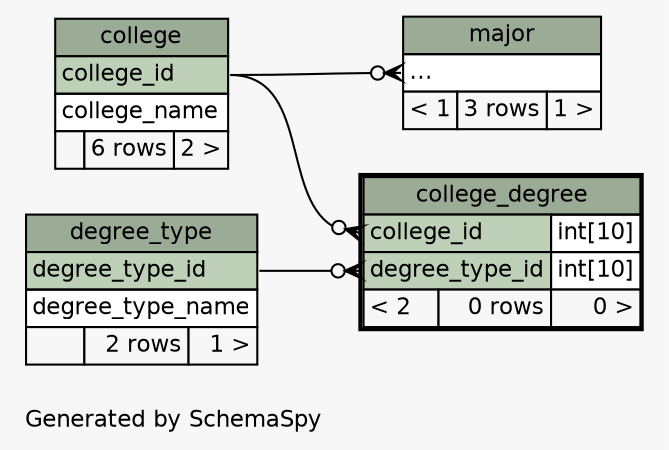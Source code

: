 // dot 2.30.1 on Linux 3.10.0-229.11.1.el7.x86_64
// SchemaSpy rev 590
digraph "twoDegreesRelationshipsDiagram" {
  graph [
    rankdir="RL"
    bgcolor="#f7f7f7"
    label="\nGenerated by SchemaSpy"
    labeljust="l"
    nodesep="0.18"
    ranksep="0.46"
    fontname="Helvetica"
    fontsize="11"
  ];
  node [
    fontname="Helvetica"
    fontsize="11"
    shape="plaintext"
  ];
  edge [
    arrowsize="0.8"
  ];
  "college_degree":"college_id":w -> "college":"college_id":e [arrowhead=none dir=back arrowtail=crowodot];
  "college_degree":"degree_type_id":w -> "degree_type":"degree_type_id":e [arrowhead=none dir=back arrowtail=crowodot];
  "major":"elipses":w -> "college":"college_id":e [arrowhead=none dir=back arrowtail=crowodot];
  "college" [
    label=<
    <TABLE BORDER="0" CELLBORDER="1" CELLSPACING="0" BGCOLOR="#ffffff">
      <TR><TD COLSPAN="3" BGCOLOR="#9bab96" ALIGN="CENTER">college</TD></TR>
      <TR><TD PORT="college_id" COLSPAN="3" BGCOLOR="#bed1b8" ALIGN="LEFT">college_id</TD></TR>
      <TR><TD PORT="college_name" COLSPAN="3" ALIGN="LEFT">college_name</TD></TR>
      <TR><TD ALIGN="LEFT" BGCOLOR="#f7f7f7">  </TD><TD ALIGN="RIGHT" BGCOLOR="#f7f7f7">6 rows</TD><TD ALIGN="RIGHT" BGCOLOR="#f7f7f7">2 &gt;</TD></TR>
    </TABLE>>
    URL="college.html"
    tooltip="college"
  ];
  "college_degree" [
    label=<
    <TABLE BORDER="2" CELLBORDER="1" CELLSPACING="0" BGCOLOR="#ffffff">
      <TR><TD COLSPAN="3" BGCOLOR="#9bab96" ALIGN="CENTER">college_degree</TD></TR>
      <TR><TD PORT="college_id" COLSPAN="2" BGCOLOR="#bed1b8" ALIGN="LEFT">college_id</TD><TD PORT="college_id.type" ALIGN="LEFT">int[10]</TD></TR>
      <TR><TD PORT="degree_type_id" COLSPAN="2" BGCOLOR="#bed1b8" ALIGN="LEFT">degree_type_id</TD><TD PORT="degree_type_id.type" ALIGN="LEFT">int[10]</TD></TR>
      <TR><TD ALIGN="LEFT" BGCOLOR="#f7f7f7">&lt; 2</TD><TD ALIGN="RIGHT" BGCOLOR="#f7f7f7">0 rows</TD><TD ALIGN="RIGHT" BGCOLOR="#f7f7f7">0 &gt;</TD></TR>
    </TABLE>>
    URL="college_degree.html"
    tooltip="college_degree"
  ];
  "degree_type" [
    label=<
    <TABLE BORDER="0" CELLBORDER="1" CELLSPACING="0" BGCOLOR="#ffffff">
      <TR><TD COLSPAN="3" BGCOLOR="#9bab96" ALIGN="CENTER">degree_type</TD></TR>
      <TR><TD PORT="degree_type_id" COLSPAN="3" BGCOLOR="#bed1b8" ALIGN="LEFT">degree_type_id</TD></TR>
      <TR><TD PORT="degree_type_name" COLSPAN="3" ALIGN="LEFT">degree_type_name</TD></TR>
      <TR><TD ALIGN="LEFT" BGCOLOR="#f7f7f7">  </TD><TD ALIGN="RIGHT" BGCOLOR="#f7f7f7">2 rows</TD><TD ALIGN="RIGHT" BGCOLOR="#f7f7f7">1 &gt;</TD></TR>
    </TABLE>>
    URL="degree_type.html"
    tooltip="degree_type"
  ];
  "major" [
    label=<
    <TABLE BORDER="0" CELLBORDER="1" CELLSPACING="0" BGCOLOR="#ffffff">
      <TR><TD COLSPAN="3" BGCOLOR="#9bab96" ALIGN="CENTER">major</TD></TR>
      <TR><TD PORT="elipses" COLSPAN="3" ALIGN="LEFT">...</TD></TR>
      <TR><TD ALIGN="LEFT" BGCOLOR="#f7f7f7">&lt; 1</TD><TD ALIGN="RIGHT" BGCOLOR="#f7f7f7">3 rows</TD><TD ALIGN="RIGHT" BGCOLOR="#f7f7f7">1 &gt;</TD></TR>
    </TABLE>>
    URL="major.html"
    tooltip="major"
  ];
}
